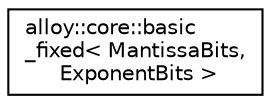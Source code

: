 digraph "Graphical Class Hierarchy"
{
  edge [fontname="Helvetica",fontsize="10",labelfontname="Helvetica",labelfontsize="10"];
  node [fontname="Helvetica",fontsize="10",shape=record];
  rankdir="LR";
  Node1 [label="alloy::core::basic\l_fixed\< MantissaBits,\l ExponentBits \>",height=0.2,width=0.4,color="black", fillcolor="white", style="filled",URL="$d7/db1/classalloy_1_1core_1_1basic__fixed.html"];
}
